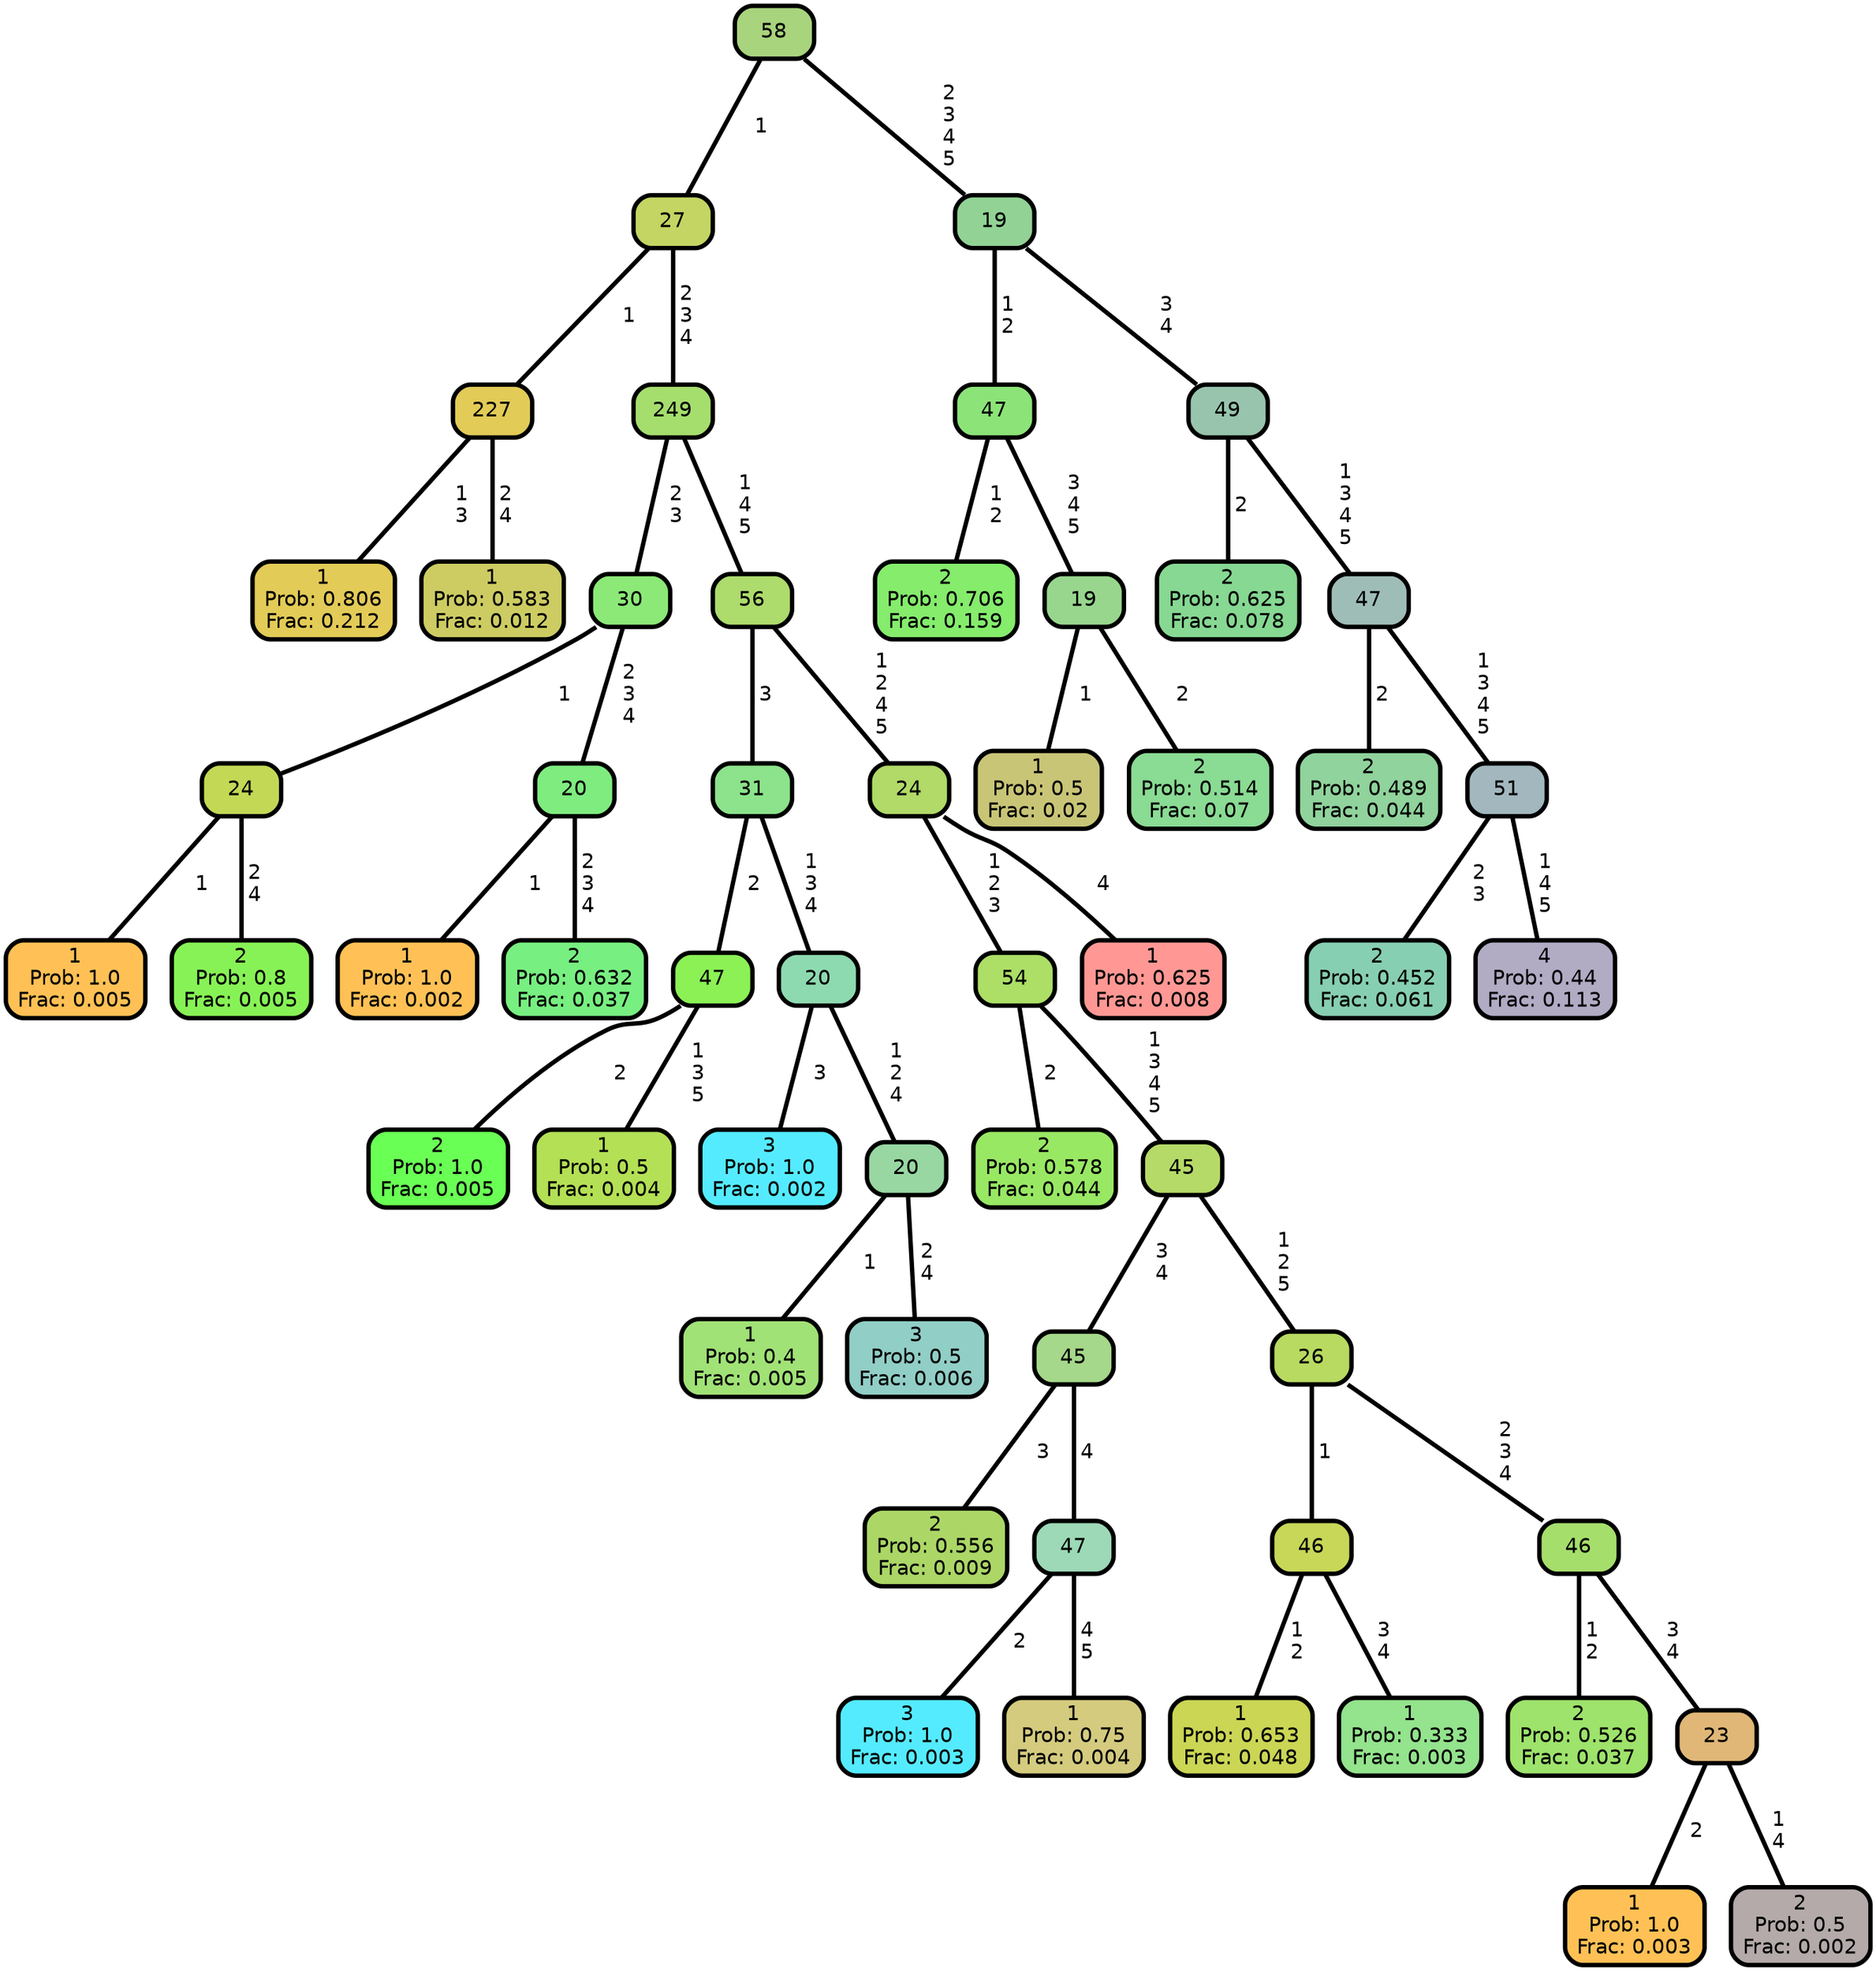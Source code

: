 graph Tree {
node [shape=box, style="filled, rounded",color="black",penwidth="3",fontcolor="black",                 fontname=helvetica] ;
graph [ranksep="0 equally", splines=straight,                 bgcolor=transparent, dpi=200] ;
edge [fontname=helvetica, color=black] ;
0 [label="1
Prob: 0.806
Frac: 0.212", fillcolor="#e3cb57"] ;
1 [label="227", fillcolor="#e2cb57"] ;
2 [label="1
Prob: 0.583
Frac: 0.012", fillcolor="#cdcc63"] ;
3 [label="27", fillcolor="#c4d563"] ;
4 [label="1
Prob: 1.0
Frac: 0.005", fillcolor="#ffc155"] ;
5 [label="24", fillcolor="#c3d955"] ;
6 [label="2
Prob: 0.8
Frac: 0.005", fillcolor="#87f255"] ;
7 [label="30", fillcolor="#8ce977"] ;
8 [label="1
Prob: 1.0
Frac: 0.002", fillcolor="#ffc155"] ;
9 [label="20", fillcolor="#7fec7f"] ;
10 [label="2
Prob: 0.632
Frac: 0.037", fillcolor="#78ef81"] ;
11 [label="249", fillcolor="#a6de6e"] ;
12 [label="2
Prob: 1.0
Frac: 0.005", fillcolor="#6aff55"] ;
13 [label="47", fillcolor="#8bf155"] ;
14 [label="1
Prob: 0.5
Frac: 0.004", fillcolor="#b4e055"] ;
15 [label="31", fillcolor="#8ce38b"] ;
16 [label="3
Prob: 1.0
Frac: 0.002", fillcolor="#55ebff"] ;
17 [label="20", fillcolor="#8edab0"] ;
18 [label="1
Prob: 0.4
Frac: 0.005", fillcolor="#a1e277"] ;
19 [label="20", fillcolor="#98d7a2"] ;
20 [label="3
Prob: 0.5
Frac: 0.006", fillcolor="#91cec6"] ;
21 [label="56", fillcolor="#addb6c"] ;
22 [label="2
Prob: 0.578
Frac: 0.044", fillcolor="#99e864"] ;
23 [label="54", fillcolor="#adde66"] ;
24 [label="2
Prob: 0.556
Frac: 0.009", fillcolor="#acd767"] ;
25 [label="45", fillcolor="#a5d88a"] ;
26 [label="3
Prob: 1.0
Frac: 0.003", fillcolor="#55ebff"] ;
27 [label="47", fillcolor="#9dd9b6"] ;
28 [label="1
Prob: 0.75
Frac: 0.004", fillcolor="#d4cb7f"] ;
29 [label="45", fillcolor="#b6da67"] ;
30 [label="1
Prob: 0.653
Frac: 0.048", fillcolor="#cbd655"] ;
31 [label="46", fillcolor="#c8d758"] ;
32 [label="1
Prob: 0.333
Frac: 0.003", fillcolor="#94e38d"] ;
33 [label="26", fillcolor="#b8da61"] ;
34 [label="2
Prob: 0.526
Frac: 0.037", fillcolor="#9ee36b"] ;
35 [label="46", fillcolor="#a6de6c"] ;
36 [label="1
Prob: 1.0
Frac: 0.003", fillcolor="#ffc155"] ;
37 [label="23", fillcolor="#e1b777"] ;
38 [label="2
Prob: 0.5
Frac: 0.002", fillcolor="#b4aaaa"] ;
39 [label="24", fillcolor="#b1da68"] ;
40 [label="1
Prob: 0.625
Frac: 0.008", fillcolor="#ff9894"] ;
41 [label="58", fillcolor="#a9d47e"] ;
42 [label="2
Prob: 0.706
Frac: 0.159", fillcolor="#85ec6c"] ;
43 [label="47", fillcolor="#8ce479"] ;
44 [label="1
Prob: 0.5
Frac: 0.02", fillcolor="#c9c577"] ;
45 [label="19", fillcolor="#98d68e"] ;
46 [label="2
Prob: 0.514
Frac: 0.07", fillcolor="#8adb94"] ;
47 [label="19", fillcolor="#92d395"] ;
48 [label="2
Prob: 0.625
Frac: 0.078", fillcolor="#86d892"] ;
49 [label="49", fillcolor="#98c4ad"] ;
50 [label="2
Prob: 0.489
Frac: 0.044", fillcolor="#90d39c"] ;
51 [label="47", fillcolor="#9fbdb7"] ;
52 [label="2
Prob: 0.452
Frac: 0.061", fillcolor="#87cfb2"] ;
53 [label="51", fillcolor="#a2b8be"] ;
54 [label="4
Prob: 0.44
Frac: 0.113", fillcolor="#b1abc4"] ;
1 -- 0 [label=" 1\n 3",penwidth=3] ;
1 -- 2 [label=" 2\n 4",penwidth=3] ;
3 -- 1 [label=" 1",penwidth=3] ;
3 -- 11 [label=" 2\n 3\n 4",penwidth=3] ;
5 -- 4 [label=" 1",penwidth=3] ;
5 -- 6 [label=" 2\n 4",penwidth=3] ;
7 -- 5 [label=" 1",penwidth=3] ;
7 -- 9 [label=" 2\n 3\n 4",penwidth=3] ;
9 -- 8 [label=" 1",penwidth=3] ;
9 -- 10 [label=" 2\n 3\n 4",penwidth=3] ;
11 -- 7 [label=" 2\n 3",penwidth=3] ;
11 -- 21 [label=" 1\n 4\n 5",penwidth=3] ;
13 -- 12 [label=" 2",penwidth=3] ;
13 -- 14 [label=" 1\n 3\n 5",penwidth=3] ;
15 -- 13 [label=" 2",penwidth=3] ;
15 -- 17 [label=" 1\n 3\n 4",penwidth=3] ;
17 -- 16 [label=" 3",penwidth=3] ;
17 -- 19 [label=" 1\n 2\n 4",penwidth=3] ;
19 -- 18 [label=" 1",penwidth=3] ;
19 -- 20 [label=" 2\n 4",penwidth=3] ;
21 -- 15 [label=" 3",penwidth=3] ;
21 -- 39 [label=" 1\n 2\n 4\n 5",penwidth=3] ;
23 -- 22 [label=" 2",penwidth=3] ;
23 -- 29 [label=" 1\n 3\n 4\n 5",penwidth=3] ;
25 -- 24 [label=" 3",penwidth=3] ;
25 -- 27 [label=" 4",penwidth=3] ;
27 -- 26 [label=" 2",penwidth=3] ;
27 -- 28 [label=" 4\n 5",penwidth=3] ;
29 -- 25 [label=" 3\n 4",penwidth=3] ;
29 -- 33 [label=" 1\n 2\n 5",penwidth=3] ;
31 -- 30 [label=" 1\n 2",penwidth=3] ;
31 -- 32 [label=" 3\n 4",penwidth=3] ;
33 -- 31 [label=" 1",penwidth=3] ;
33 -- 35 [label=" 2\n 3\n 4",penwidth=3] ;
35 -- 34 [label=" 1\n 2",penwidth=3] ;
35 -- 37 [label=" 3\n 4",penwidth=3] ;
37 -- 36 [label=" 2",penwidth=3] ;
37 -- 38 [label=" 1\n 4",penwidth=3] ;
39 -- 23 [label=" 1\n 2\n 3",penwidth=3] ;
39 -- 40 [label=" 4",penwidth=3] ;
41 -- 3 [label=" 1",penwidth=3] ;
41 -- 47 [label=" 2\n 3\n 4\n 5",penwidth=3] ;
43 -- 42 [label=" 1\n 2",penwidth=3] ;
43 -- 45 [label=" 3\n 4\n 5",penwidth=3] ;
45 -- 44 [label=" 1",penwidth=3] ;
45 -- 46 [label=" 2",penwidth=3] ;
47 -- 43 [label=" 1\n 2",penwidth=3] ;
47 -- 49 [label=" 3\n 4",penwidth=3] ;
49 -- 48 [label=" 2",penwidth=3] ;
49 -- 51 [label=" 1\n 3\n 4\n 5",penwidth=3] ;
51 -- 50 [label=" 2",penwidth=3] ;
51 -- 53 [label=" 1\n 3\n 4\n 5",penwidth=3] ;
53 -- 52 [label=" 2\n 3",penwidth=3] ;
53 -- 54 [label=" 1\n 4\n 5",penwidth=3] ;
{rank = same;}}